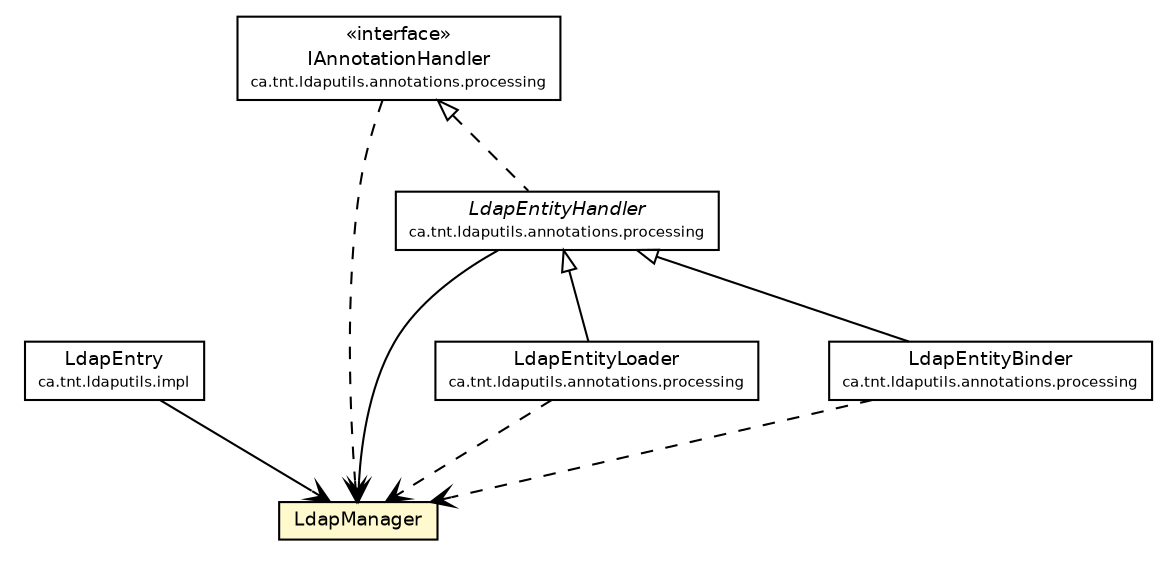 #!/usr/local/bin/dot
#
# Class diagram 
# Generated by UmlGraph version 4.6 (http://www.spinellis.gr/sw/umlgraph)
#

digraph G {
	edge [fontname="Helvetica",fontsize=10,labelfontname="Helvetica",labelfontsize=10];
	node [fontname="Helvetica",fontsize=10,shape=plaintext];
	// ca.tnt.ldaputils.impl.LdapEntry
	c386 [label=<<table border="0" cellborder="1" cellspacing="0" cellpadding="2" port="p" href="./impl/LdapEntry.html">
		<tr><td><table border="0" cellspacing="0" cellpadding="1">
			<tr><td> LdapEntry </td></tr>
			<tr><td><font point-size="7.0"> ca.tnt.ldaputils.impl </font></td></tr>
		</table></td></tr>
		</table>>, fontname="Helvetica", fontcolor="black", fontsize=9.0];
	// ca.tnt.ldaputils.LdapManager
	c389 [label=<<table border="0" cellborder="1" cellspacing="0" cellpadding="2" port="p" bgcolor="lemonChiffon" href="./LdapManager.html">
		<tr><td><table border="0" cellspacing="0" cellpadding="1">
			<tr><td> LdapManager </td></tr>
		</table></td></tr>
		</table>>, fontname="Helvetica", fontcolor="black", fontsize=9.0];
	// ca.tnt.ldaputils.annotations.processing.LdapEntityLoader
	c405 [label=<<table border="0" cellborder="1" cellspacing="0" cellpadding="2" port="p" href="./annotations/processing/LdapEntityLoader.html">
		<tr><td><table border="0" cellspacing="0" cellpadding="1">
			<tr><td> LdapEntityLoader </td></tr>
			<tr><td><font point-size="7.0"> ca.tnt.ldaputils.annotations.processing </font></td></tr>
		</table></td></tr>
		</table>>, fontname="Helvetica", fontcolor="black", fontsize=9.0];
	// ca.tnt.ldaputils.annotations.processing.LdapEntityHandler
	c406 [label=<<table border="0" cellborder="1" cellspacing="0" cellpadding="2" port="p" href="./annotations/processing/LdapEntityHandler.html">
		<tr><td><table border="0" cellspacing="0" cellpadding="1">
			<tr><td><font face="Helvetica-Oblique"> LdapEntityHandler </font></td></tr>
			<tr><td><font point-size="7.0"> ca.tnt.ldaputils.annotations.processing </font></td></tr>
		</table></td></tr>
		</table>>, fontname="Helvetica", fontcolor="black", fontsize=9.0];
	// ca.tnt.ldaputils.annotations.processing.LdapEntityBinder
	c407 [label=<<table border="0" cellborder="1" cellspacing="0" cellpadding="2" port="p" href="./annotations/processing/LdapEntityBinder.html">
		<tr><td><table border="0" cellspacing="0" cellpadding="1">
			<tr><td> LdapEntityBinder </td></tr>
			<tr><td><font point-size="7.0"> ca.tnt.ldaputils.annotations.processing </font></td></tr>
		</table></td></tr>
		</table>>, fontname="Helvetica", fontcolor="black", fontsize=9.0];
	// ca.tnt.ldaputils.annotations.processing.IAnnotationHandler
	c408 [label=<<table border="0" cellborder="1" cellspacing="0" cellpadding="2" port="p" href="./annotations/processing/IAnnotationHandler.html">
		<tr><td><table border="0" cellspacing="0" cellpadding="1">
			<tr><td> &laquo;interface&raquo; </td></tr>
			<tr><td> IAnnotationHandler </td></tr>
			<tr><td><font point-size="7.0"> ca.tnt.ldaputils.annotations.processing </font></td></tr>
		</table></td></tr>
		</table>>, fontname="Helvetica", fontcolor="black", fontsize=9.0];
	//ca.tnt.ldaputils.annotations.processing.LdapEntityLoader extends ca.tnt.ldaputils.annotations.processing.LdapEntityHandler
	c406:p -> c405:p [dir=back,arrowtail=empty];
	//ca.tnt.ldaputils.annotations.processing.LdapEntityHandler implements ca.tnt.ldaputils.annotations.processing.IAnnotationHandler
	c408:p -> c406:p [dir=back,arrowtail=empty,style=dashed];
	//ca.tnt.ldaputils.annotations.processing.LdapEntityBinder extends ca.tnt.ldaputils.annotations.processing.LdapEntityHandler
	c406:p -> c407:p [dir=back,arrowtail=empty];
	// ca.tnt.ldaputils.impl.LdapEntry NAVASSOC ca.tnt.ldaputils.LdapManager
	c386:p -> c389:p [taillabel="", label="", headlabel="", fontname="Helvetica", fontcolor="black", fontsize=10.0, color="black", arrowhead=open];
	// ca.tnt.ldaputils.annotations.processing.LdapEntityHandler NAVASSOC ca.tnt.ldaputils.LdapManager
	c406:p -> c389:p [taillabel="", label="", headlabel="", fontname="Helvetica", fontcolor="black", fontsize=10.0, color="black", arrowhead=open];
	// ca.tnt.ldaputils.annotations.processing.LdapEntityLoader DEPEND ca.tnt.ldaputils.LdapManager
	c405:p -> c389:p [taillabel="", label="", headlabel="", fontname="Helvetica", fontcolor="black", fontsize=10.0, color="black", arrowhead=open, style=dashed];
	// ca.tnt.ldaputils.annotations.processing.LdapEntityBinder DEPEND ca.tnt.ldaputils.LdapManager
	c407:p -> c389:p [taillabel="", label="", headlabel="", fontname="Helvetica", fontcolor="black", fontsize=10.0, color="black", arrowhead=open, style=dashed];
	// ca.tnt.ldaputils.annotations.processing.IAnnotationHandler DEPEND ca.tnt.ldaputils.LdapManager
	c408:p -> c389:p [taillabel="", label="", headlabel="", fontname="Helvetica", fontcolor="black", fontsize=10.0, color="black", arrowhead=open, style=dashed];
}


